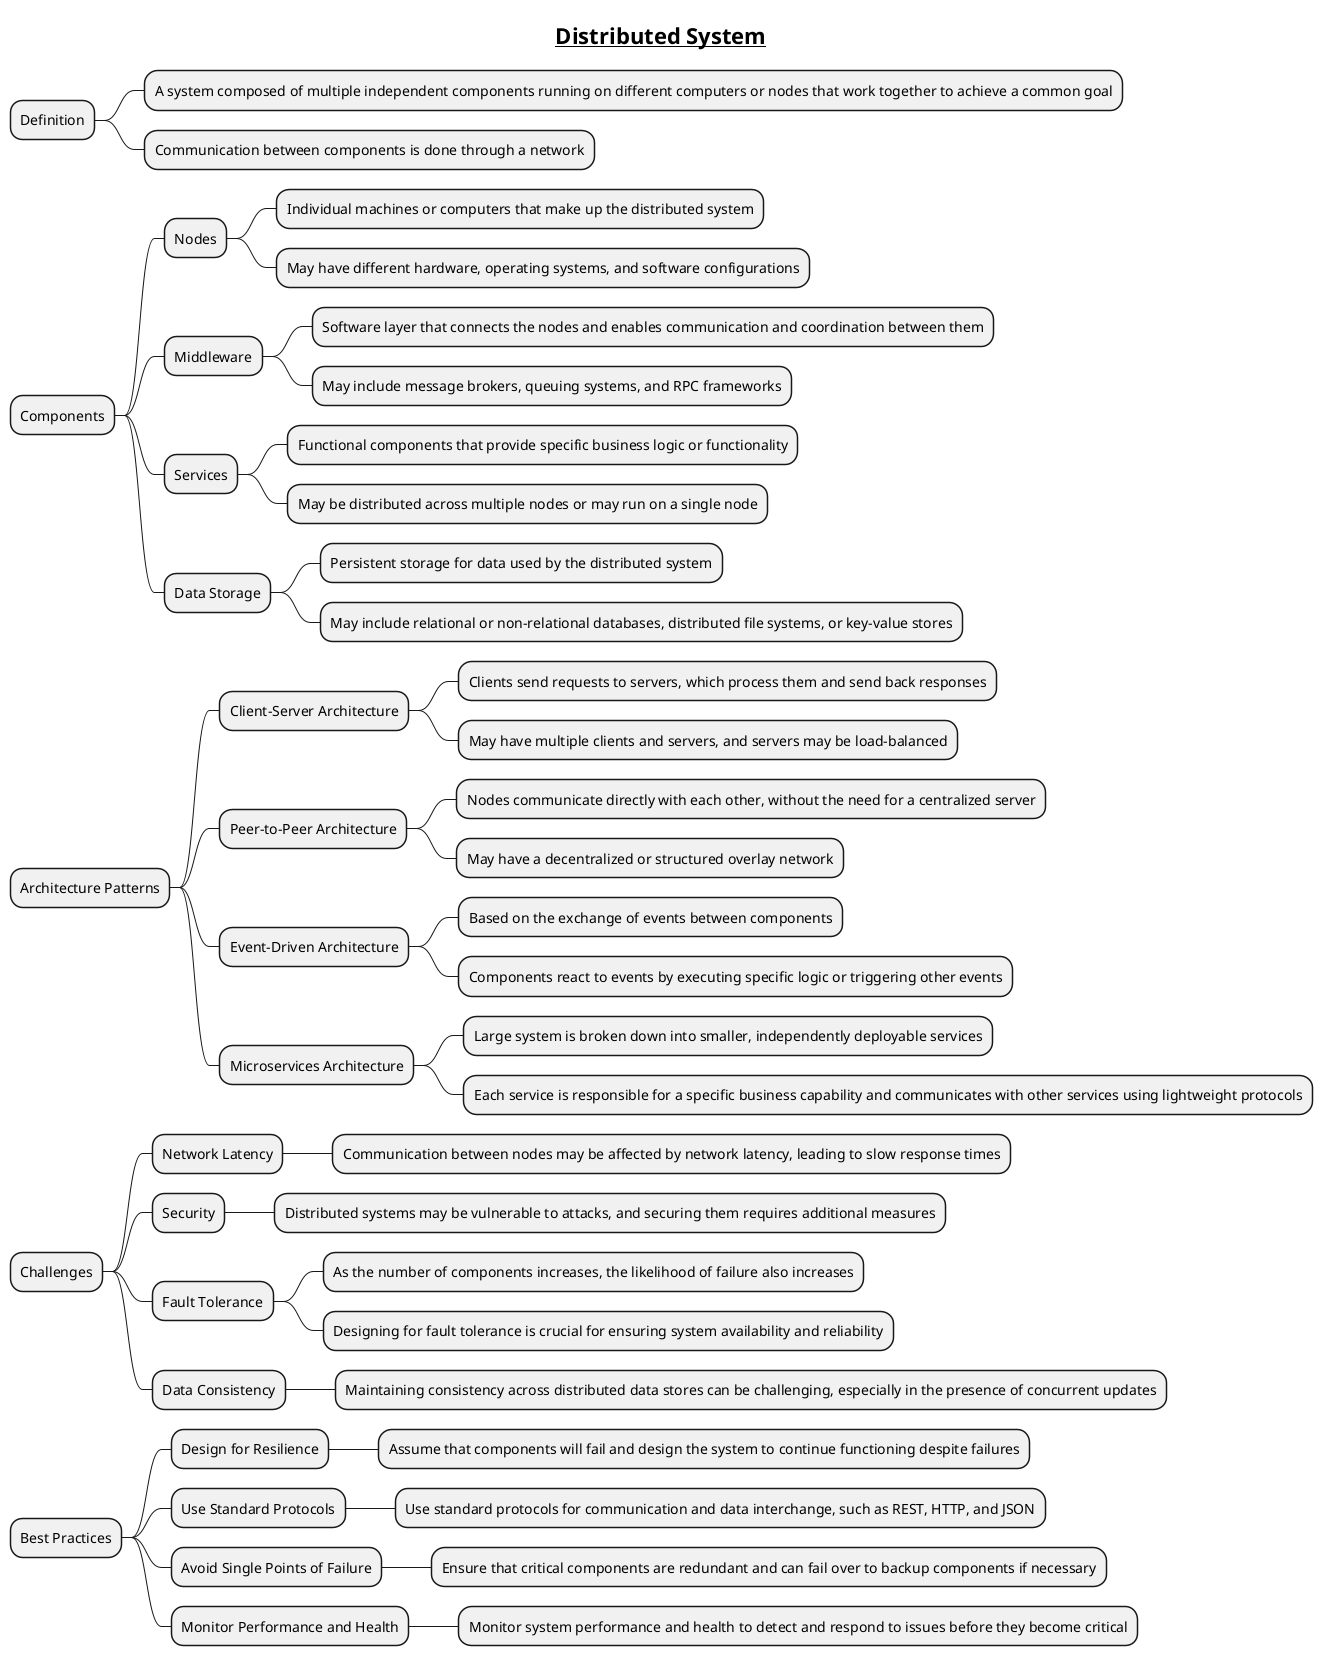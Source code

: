 
@startmindmap
title =__Distributed System__

* Definition
** A system composed of multiple independent components running on different computers or nodes that work together to achieve a common goal
** Communication between components is done through a network

* Components
** Nodes
*** Individual machines or computers that make up the distributed system
*** May have different hardware, operating systems, and software configurations
** Middleware
*** Software layer that connects the nodes and enables communication and coordination between them
*** May include message brokers, queuing systems, and RPC frameworks
** Services
*** Functional components that provide specific business logic or functionality
*** May be distributed across multiple nodes or may run on a single node
** Data Storage
*** Persistent storage for data used by the distributed system
*** May include relational or non-relational databases, distributed file systems, or key-value stores

* Architecture Patterns
** Client-Server Architecture
*** Clients send requests to servers, which process them and send back responses
*** May have multiple clients and servers, and servers may be load-balanced
** Peer-to-Peer Architecture
*** Nodes communicate directly with each other, without the need for a centralized server
*** May have a decentralized or structured overlay network
** Event-Driven Architecture
*** Based on the exchange of events between components
*** Components react to events by executing specific logic or triggering other events
** Microservices Architecture
*** Large system is broken down into smaller, independently deployable services
*** Each service is responsible for a specific business capability and communicates with other services using lightweight protocols

* Challenges
** Network Latency
*** Communication between nodes may be affected by network latency, leading to slow response times
** Security
*** Distributed systems may be vulnerable to attacks, and securing them requires additional measures
** Fault Tolerance
*** As the number of components increases, the likelihood of failure also increases
*** Designing for fault tolerance is crucial for ensuring system availability and reliability
** Data Consistency
*** Maintaining consistency across distributed data stores can be challenging, especially in the presence of concurrent updates

* Best Practices
** Design for Resilience
*** Assume that components will fail and design the system to continue functioning despite failures
** Use Standard Protocols
*** Use standard protocols for communication and data interchange, such as REST, HTTP, and JSON
** Avoid Single Points of Failure
*** Ensure that critical components are redundant and can fail over to backup components if necessary
** Monitor Performance and Health
*** Monitor system performance and health to detect and respond to issues before they become critical
@endmindmap